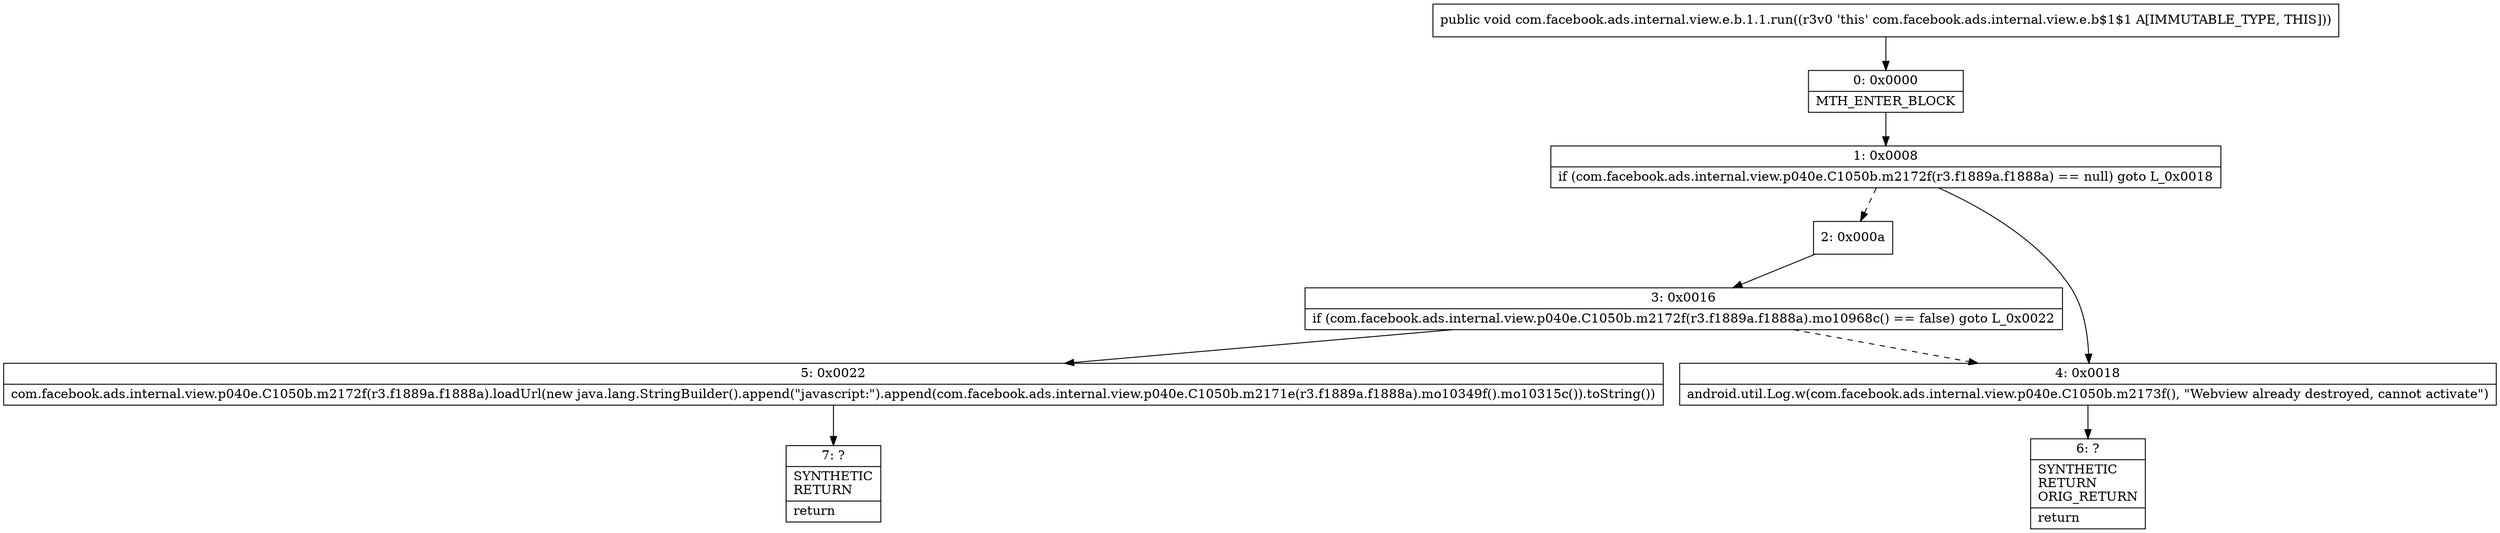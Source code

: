 digraph "CFG forcom.facebook.ads.internal.view.e.b.1.1.run()V" {
Node_0 [shape=record,label="{0\:\ 0x0000|MTH_ENTER_BLOCK\l}"];
Node_1 [shape=record,label="{1\:\ 0x0008|if (com.facebook.ads.internal.view.p040e.C1050b.m2172f(r3.f1889a.f1888a) == null) goto L_0x0018\l}"];
Node_2 [shape=record,label="{2\:\ 0x000a}"];
Node_3 [shape=record,label="{3\:\ 0x0016|if (com.facebook.ads.internal.view.p040e.C1050b.m2172f(r3.f1889a.f1888a).mo10968c() == false) goto L_0x0022\l}"];
Node_4 [shape=record,label="{4\:\ 0x0018|android.util.Log.w(com.facebook.ads.internal.view.p040e.C1050b.m2173f(), \"Webview already destroyed, cannot activate\")\l}"];
Node_5 [shape=record,label="{5\:\ 0x0022|com.facebook.ads.internal.view.p040e.C1050b.m2172f(r3.f1889a.f1888a).loadUrl(new java.lang.StringBuilder().append(\"javascript:\").append(com.facebook.ads.internal.view.p040e.C1050b.m2171e(r3.f1889a.f1888a).mo10349f().mo10315c()).toString())\l}"];
Node_6 [shape=record,label="{6\:\ ?|SYNTHETIC\lRETURN\lORIG_RETURN\l|return\l}"];
Node_7 [shape=record,label="{7\:\ ?|SYNTHETIC\lRETURN\l|return\l}"];
MethodNode[shape=record,label="{public void com.facebook.ads.internal.view.e.b.1.1.run((r3v0 'this' com.facebook.ads.internal.view.e.b$1$1 A[IMMUTABLE_TYPE, THIS])) }"];
MethodNode -> Node_0;
Node_0 -> Node_1;
Node_1 -> Node_2[style=dashed];
Node_1 -> Node_4;
Node_2 -> Node_3;
Node_3 -> Node_4[style=dashed];
Node_3 -> Node_5;
Node_4 -> Node_6;
Node_5 -> Node_7;
}

